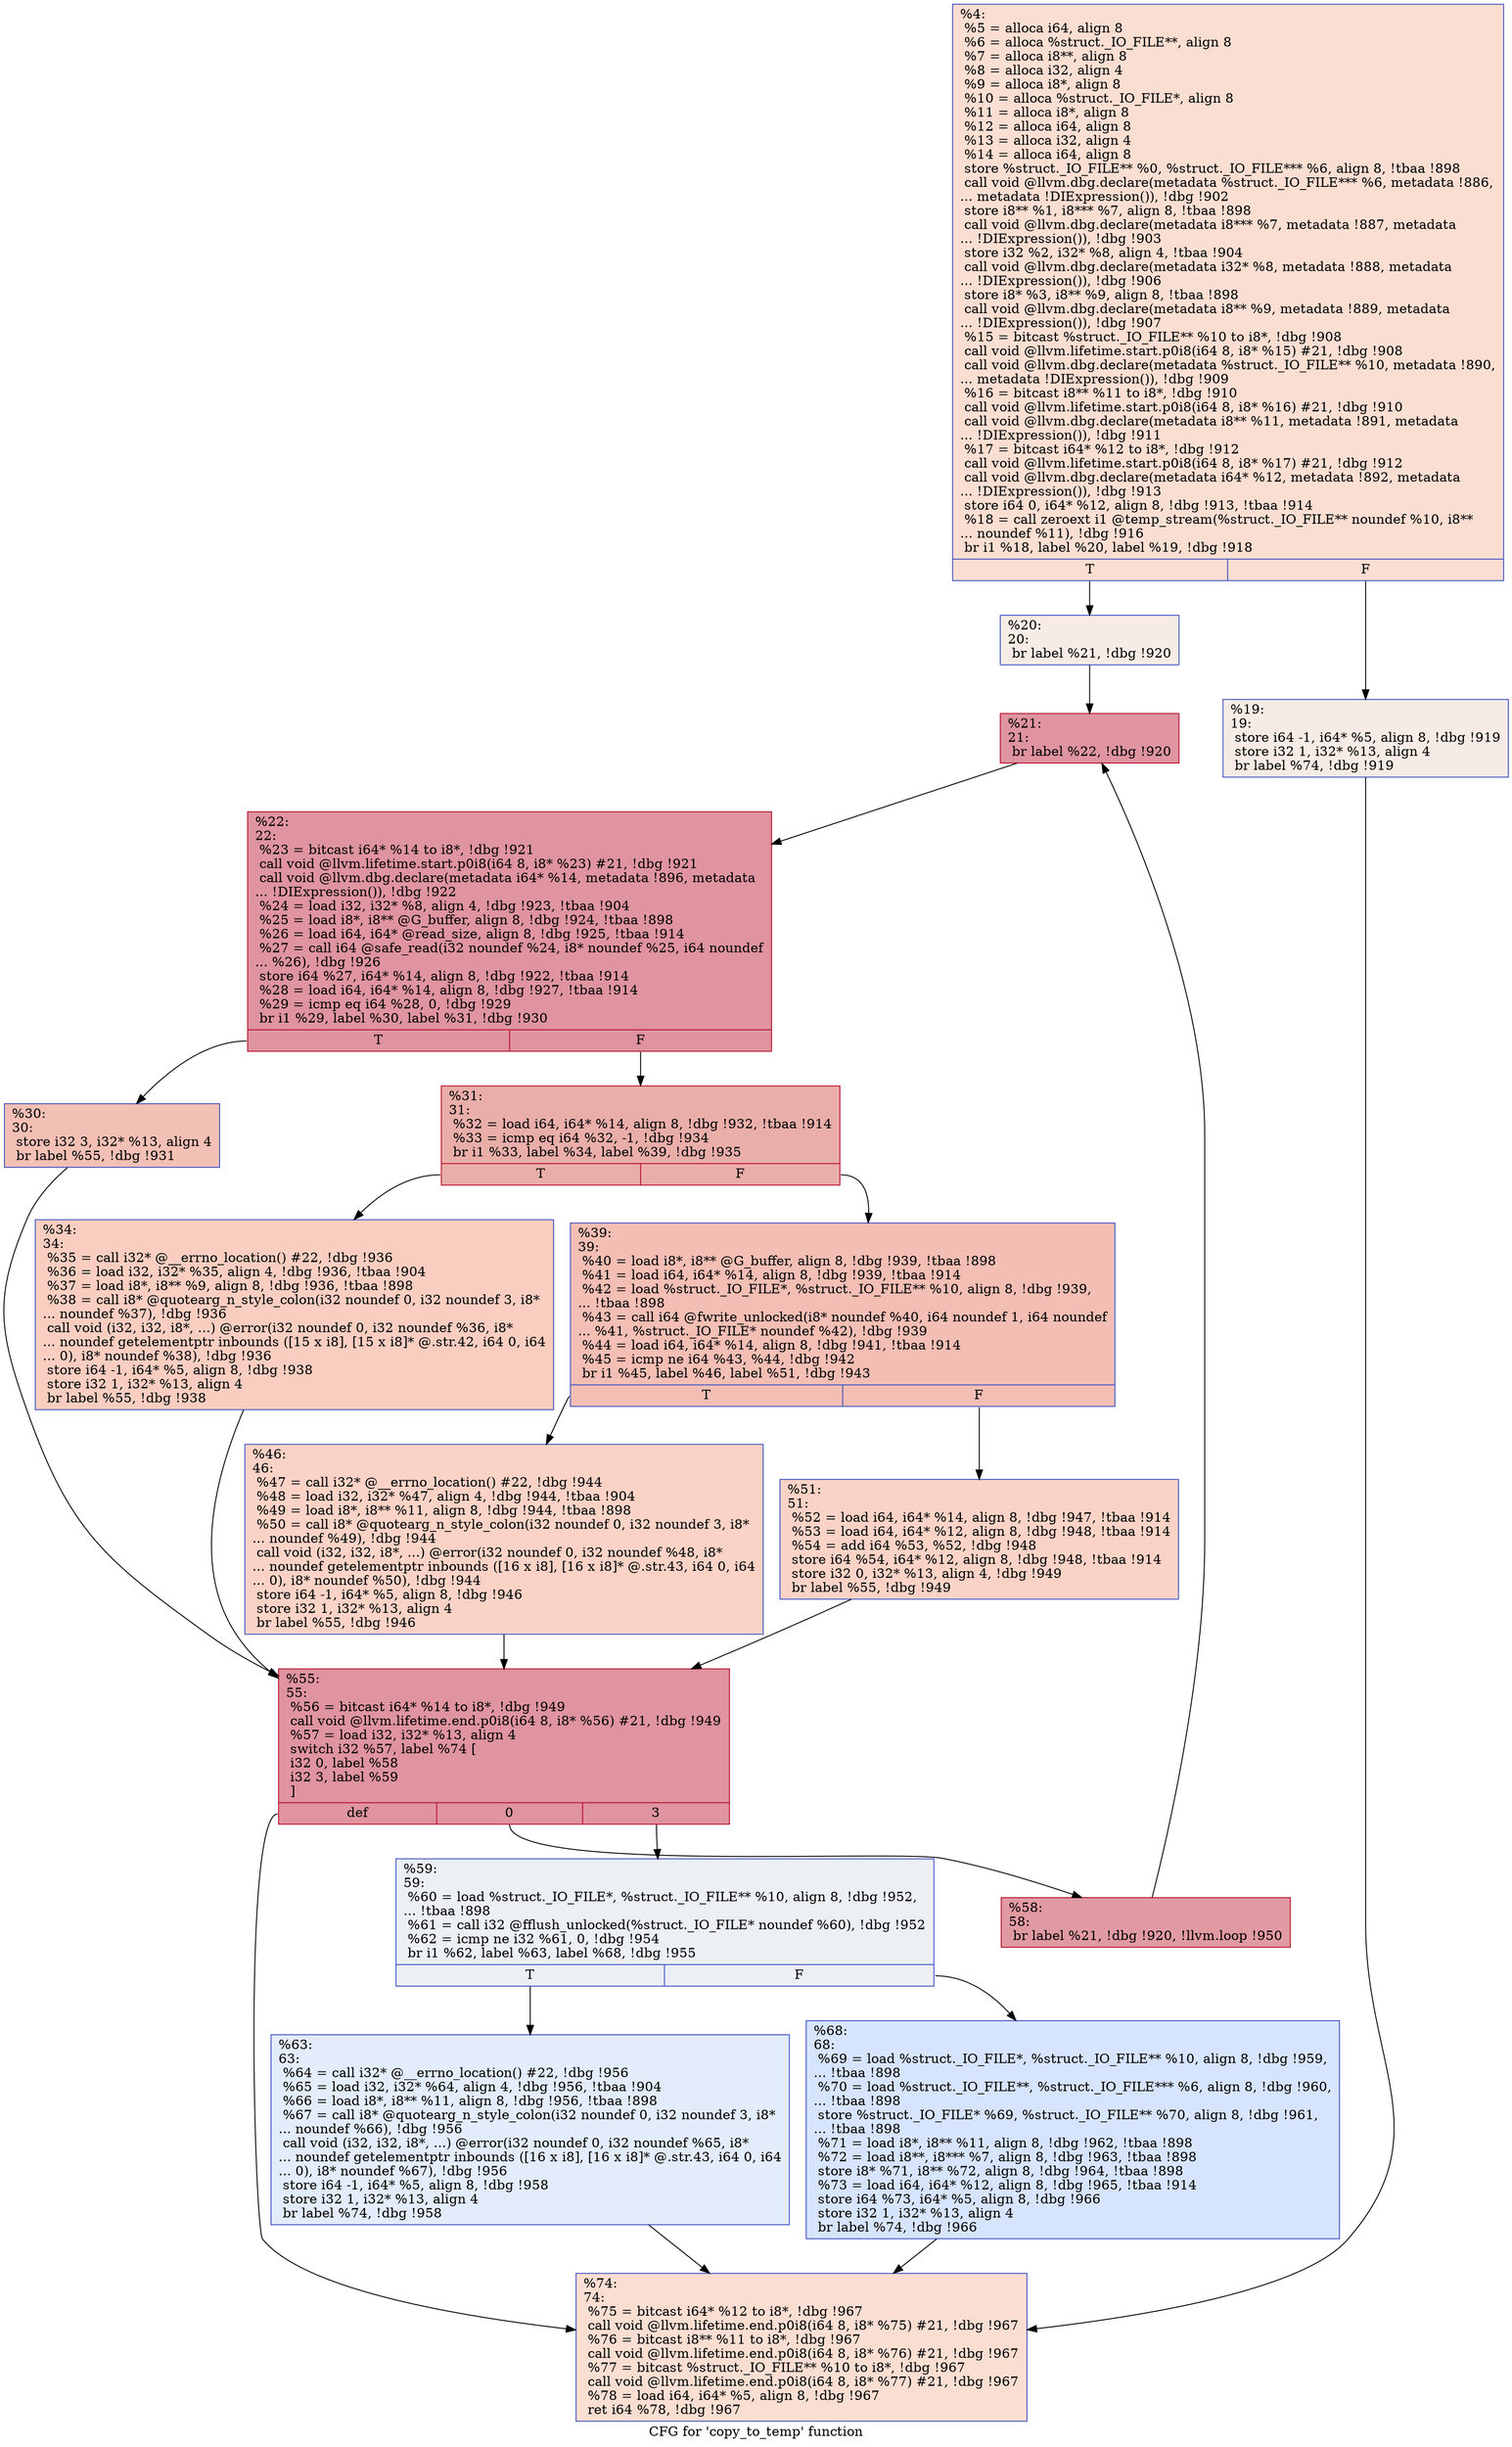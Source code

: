 digraph "CFG for 'copy_to_temp' function" {
	label="CFG for 'copy_to_temp' function";

	Node0x22f7900 [shape=record,color="#3d50c3ff", style=filled, fillcolor="#f7b59970",label="{%4:\l  %5 = alloca i64, align 8\l  %6 = alloca %struct._IO_FILE**, align 8\l  %7 = alloca i8**, align 8\l  %8 = alloca i32, align 4\l  %9 = alloca i8*, align 8\l  %10 = alloca %struct._IO_FILE*, align 8\l  %11 = alloca i8*, align 8\l  %12 = alloca i64, align 8\l  %13 = alloca i32, align 4\l  %14 = alloca i64, align 8\l  store %struct._IO_FILE** %0, %struct._IO_FILE*** %6, align 8, !tbaa !898\l  call void @llvm.dbg.declare(metadata %struct._IO_FILE*** %6, metadata !886,\l... metadata !DIExpression()), !dbg !902\l  store i8** %1, i8*** %7, align 8, !tbaa !898\l  call void @llvm.dbg.declare(metadata i8*** %7, metadata !887, metadata\l... !DIExpression()), !dbg !903\l  store i32 %2, i32* %8, align 4, !tbaa !904\l  call void @llvm.dbg.declare(metadata i32* %8, metadata !888, metadata\l... !DIExpression()), !dbg !906\l  store i8* %3, i8** %9, align 8, !tbaa !898\l  call void @llvm.dbg.declare(metadata i8** %9, metadata !889, metadata\l... !DIExpression()), !dbg !907\l  %15 = bitcast %struct._IO_FILE** %10 to i8*, !dbg !908\l  call void @llvm.lifetime.start.p0i8(i64 8, i8* %15) #21, !dbg !908\l  call void @llvm.dbg.declare(metadata %struct._IO_FILE** %10, metadata !890,\l... metadata !DIExpression()), !dbg !909\l  %16 = bitcast i8** %11 to i8*, !dbg !910\l  call void @llvm.lifetime.start.p0i8(i64 8, i8* %16) #21, !dbg !910\l  call void @llvm.dbg.declare(metadata i8** %11, metadata !891, metadata\l... !DIExpression()), !dbg !911\l  %17 = bitcast i64* %12 to i8*, !dbg !912\l  call void @llvm.lifetime.start.p0i8(i64 8, i8* %17) #21, !dbg !912\l  call void @llvm.dbg.declare(metadata i64* %12, metadata !892, metadata\l... !DIExpression()), !dbg !913\l  store i64 0, i64* %12, align 8, !dbg !913, !tbaa !914\l  %18 = call zeroext i1 @temp_stream(%struct._IO_FILE** noundef %10, i8**\l... noundef %11), !dbg !916\l  br i1 %18, label %20, label %19, !dbg !918\l|{<s0>T|<s1>F}}"];
	Node0x22f7900:s0 -> Node0x22c95c0;
	Node0x22f7900:s1 -> Node0x22c9570;
	Node0x22c9570 [shape=record,color="#3d50c3ff", style=filled, fillcolor="#ecd3c570",label="{%19:\l19:                                               \l  store i64 -1, i64* %5, align 8, !dbg !919\l  store i32 1, i32* %13, align 4\l  br label %74, !dbg !919\l}"];
	Node0x22c9570 -> Node0x22c9a20;
	Node0x22c95c0 [shape=record,color="#3d50c3ff", style=filled, fillcolor="#ecd3c570",label="{%20:\l20:                                               \l  br label %21, !dbg !920\l}"];
	Node0x22c95c0 -> Node0x22c9610;
	Node0x22c9610 [shape=record,color="#b70d28ff", style=filled, fillcolor="#b70d2870",label="{%21:\l21:                                               \l  br label %22, !dbg !920\l}"];
	Node0x22c9610 -> Node0x22c9660;
	Node0x22c9660 [shape=record,color="#b70d28ff", style=filled, fillcolor="#b70d2870",label="{%22:\l22:                                               \l  %23 = bitcast i64* %14 to i8*, !dbg !921\l  call void @llvm.lifetime.start.p0i8(i64 8, i8* %23) #21, !dbg !921\l  call void @llvm.dbg.declare(metadata i64* %14, metadata !896, metadata\l... !DIExpression()), !dbg !922\l  %24 = load i32, i32* %8, align 4, !dbg !923, !tbaa !904\l  %25 = load i8*, i8** @G_buffer, align 8, !dbg !924, !tbaa !898\l  %26 = load i64, i64* @read_size, align 8, !dbg !925, !tbaa !914\l  %27 = call i64 @safe_read(i32 noundef %24, i8* noundef %25, i64 noundef\l... %26), !dbg !926\l  store i64 %27, i64* %14, align 8, !dbg !922, !tbaa !914\l  %28 = load i64, i64* %14, align 8, !dbg !927, !tbaa !914\l  %29 = icmp eq i64 %28, 0, !dbg !929\l  br i1 %29, label %30, label %31, !dbg !930\l|{<s0>T|<s1>F}}"];
	Node0x22c9660:s0 -> Node0x22c96b0;
	Node0x22c9660:s1 -> Node0x22c9700;
	Node0x22c96b0 [shape=record,color="#3d50c3ff", style=filled, fillcolor="#e5705870",label="{%30:\l30:                                               \l  store i32 3, i32* %13, align 4\l  br label %55, !dbg !931\l}"];
	Node0x22c96b0 -> Node0x22c9890;
	Node0x22c9700 [shape=record,color="#b70d28ff", style=filled, fillcolor="#d0473d70",label="{%31:\l31:                                               \l  %32 = load i64, i64* %14, align 8, !dbg !932, !tbaa !914\l  %33 = icmp eq i64 %32, -1, !dbg !934\l  br i1 %33, label %34, label %39, !dbg !935\l|{<s0>T|<s1>F}}"];
	Node0x22c9700:s0 -> Node0x22c9750;
	Node0x22c9700:s1 -> Node0x22c97a0;
	Node0x22c9750 [shape=record,color="#3d50c3ff", style=filled, fillcolor="#f2907270",label="{%34:\l34:                                               \l  %35 = call i32* @__errno_location() #22, !dbg !936\l  %36 = load i32, i32* %35, align 4, !dbg !936, !tbaa !904\l  %37 = load i8*, i8** %9, align 8, !dbg !936, !tbaa !898\l  %38 = call i8* @quotearg_n_style_colon(i32 noundef 0, i32 noundef 3, i8*\l... noundef %37), !dbg !936\l  call void (i32, i32, i8*, ...) @error(i32 noundef 0, i32 noundef %36, i8*\l... noundef getelementptr inbounds ([15 x i8], [15 x i8]* @.str.42, i64 0, i64\l... 0), i8* noundef %38), !dbg !936\l  store i64 -1, i64* %5, align 8, !dbg !938\l  store i32 1, i32* %13, align 4\l  br label %55, !dbg !938\l}"];
	Node0x22c9750 -> Node0x22c9890;
	Node0x22c97a0 [shape=record,color="#3d50c3ff", style=filled, fillcolor="#e36c5570",label="{%39:\l39:                                               \l  %40 = load i8*, i8** @G_buffer, align 8, !dbg !939, !tbaa !898\l  %41 = load i64, i64* %14, align 8, !dbg !939, !tbaa !914\l  %42 = load %struct._IO_FILE*, %struct._IO_FILE** %10, align 8, !dbg !939,\l... !tbaa !898\l  %43 = call i64 @fwrite_unlocked(i8* noundef %40, i64 noundef 1, i64 noundef\l... %41, %struct._IO_FILE* noundef %42), !dbg !939\l  %44 = load i64, i64* %14, align 8, !dbg !941, !tbaa !914\l  %45 = icmp ne i64 %43, %44, !dbg !942\l  br i1 %45, label %46, label %51, !dbg !943\l|{<s0>T|<s1>F}}"];
	Node0x22c97a0:s0 -> Node0x22c97f0;
	Node0x22c97a0:s1 -> Node0x22c9840;
	Node0x22c97f0 [shape=record,color="#3d50c3ff", style=filled, fillcolor="#f59c7d70",label="{%46:\l46:                                               \l  %47 = call i32* @__errno_location() #22, !dbg !944\l  %48 = load i32, i32* %47, align 4, !dbg !944, !tbaa !904\l  %49 = load i8*, i8** %11, align 8, !dbg !944, !tbaa !898\l  %50 = call i8* @quotearg_n_style_colon(i32 noundef 0, i32 noundef 3, i8*\l... noundef %49), !dbg !944\l  call void (i32, i32, i8*, ...) @error(i32 noundef 0, i32 noundef %48, i8*\l... noundef getelementptr inbounds ([16 x i8], [16 x i8]* @.str.43, i64 0, i64\l... 0), i8* noundef %50), !dbg !944\l  store i64 -1, i64* %5, align 8, !dbg !946\l  store i32 1, i32* %13, align 4\l  br label %55, !dbg !946\l}"];
	Node0x22c97f0 -> Node0x22c9890;
	Node0x22c9840 [shape=record,color="#3d50c3ff", style=filled, fillcolor="#f59c7d70",label="{%51:\l51:                                               \l  %52 = load i64, i64* %14, align 8, !dbg !947, !tbaa !914\l  %53 = load i64, i64* %12, align 8, !dbg !948, !tbaa !914\l  %54 = add i64 %53, %52, !dbg !948\l  store i64 %54, i64* %12, align 8, !dbg !948, !tbaa !914\l  store i32 0, i32* %13, align 4, !dbg !949\l  br label %55, !dbg !949\l}"];
	Node0x22c9840 -> Node0x22c9890;
	Node0x22c9890 [shape=record,color="#b70d28ff", style=filled, fillcolor="#b70d2870",label="{%55:\l55:                                               \l  %56 = bitcast i64* %14 to i8*, !dbg !949\l  call void @llvm.lifetime.end.p0i8(i64 8, i8* %56) #21, !dbg !949\l  %57 = load i32, i32* %13, align 4\l  switch i32 %57, label %74 [\l    i32 0, label %58\l    i32 3, label %59\l  ]\l|{<s0>def|<s1>0|<s2>3}}"];
	Node0x22c9890:s0 -> Node0x22c9a20;
	Node0x22c9890:s1 -> Node0x22c98e0;
	Node0x22c9890:s2 -> Node0x22c9930;
	Node0x22c98e0 [shape=record,color="#b70d28ff", style=filled, fillcolor="#bb1b2c70",label="{%58:\l58:                                               \l  br label %21, !dbg !920, !llvm.loop !950\l}"];
	Node0x22c98e0 -> Node0x22c9610;
	Node0x22c9930 [shape=record,color="#3d50c3ff", style=filled, fillcolor="#d4dbe670",label="{%59:\l59:                                               \l  %60 = load %struct._IO_FILE*, %struct._IO_FILE** %10, align 8, !dbg !952,\l... !tbaa !898\l  %61 = call i32 @fflush_unlocked(%struct._IO_FILE* noundef %60), !dbg !952\l  %62 = icmp ne i32 %61, 0, !dbg !954\l  br i1 %62, label %63, label %68, !dbg !955\l|{<s0>T|<s1>F}}"];
	Node0x22c9930:s0 -> Node0x22c9980;
	Node0x22c9930:s1 -> Node0x22c99d0;
	Node0x22c9980 [shape=record,color="#3d50c3ff", style=filled, fillcolor="#bfd3f670",label="{%63:\l63:                                               \l  %64 = call i32* @__errno_location() #22, !dbg !956\l  %65 = load i32, i32* %64, align 4, !dbg !956, !tbaa !904\l  %66 = load i8*, i8** %11, align 8, !dbg !956, !tbaa !898\l  %67 = call i8* @quotearg_n_style_colon(i32 noundef 0, i32 noundef 3, i8*\l... noundef %66), !dbg !956\l  call void (i32, i32, i8*, ...) @error(i32 noundef 0, i32 noundef %65, i8*\l... noundef getelementptr inbounds ([16 x i8], [16 x i8]* @.str.43, i64 0, i64\l... 0), i8* noundef %67), !dbg !956\l  store i64 -1, i64* %5, align 8, !dbg !958\l  store i32 1, i32* %13, align 4\l  br label %74, !dbg !958\l}"];
	Node0x22c9980 -> Node0x22c9a20;
	Node0x22c99d0 [shape=record,color="#3d50c3ff", style=filled, fillcolor="#a5c3fe70",label="{%68:\l68:                                               \l  %69 = load %struct._IO_FILE*, %struct._IO_FILE** %10, align 8, !dbg !959,\l... !tbaa !898\l  %70 = load %struct._IO_FILE**, %struct._IO_FILE*** %6, align 8, !dbg !960,\l... !tbaa !898\l  store %struct._IO_FILE* %69, %struct._IO_FILE** %70, align 8, !dbg !961,\l... !tbaa !898\l  %71 = load i8*, i8** %11, align 8, !dbg !962, !tbaa !898\l  %72 = load i8**, i8*** %7, align 8, !dbg !963, !tbaa !898\l  store i8* %71, i8** %72, align 8, !dbg !964, !tbaa !898\l  %73 = load i64, i64* %12, align 8, !dbg !965, !tbaa !914\l  store i64 %73, i64* %5, align 8, !dbg !966\l  store i32 1, i32* %13, align 4\l  br label %74, !dbg !966\l}"];
	Node0x22c99d0 -> Node0x22c9a20;
	Node0x22c9a20 [shape=record,color="#3d50c3ff", style=filled, fillcolor="#f7b59970",label="{%74:\l74:                                               \l  %75 = bitcast i64* %12 to i8*, !dbg !967\l  call void @llvm.lifetime.end.p0i8(i64 8, i8* %75) #21, !dbg !967\l  %76 = bitcast i8** %11 to i8*, !dbg !967\l  call void @llvm.lifetime.end.p0i8(i64 8, i8* %76) #21, !dbg !967\l  %77 = bitcast %struct._IO_FILE** %10 to i8*, !dbg !967\l  call void @llvm.lifetime.end.p0i8(i64 8, i8* %77) #21, !dbg !967\l  %78 = load i64, i64* %5, align 8, !dbg !967\l  ret i64 %78, !dbg !967\l}"];
}
